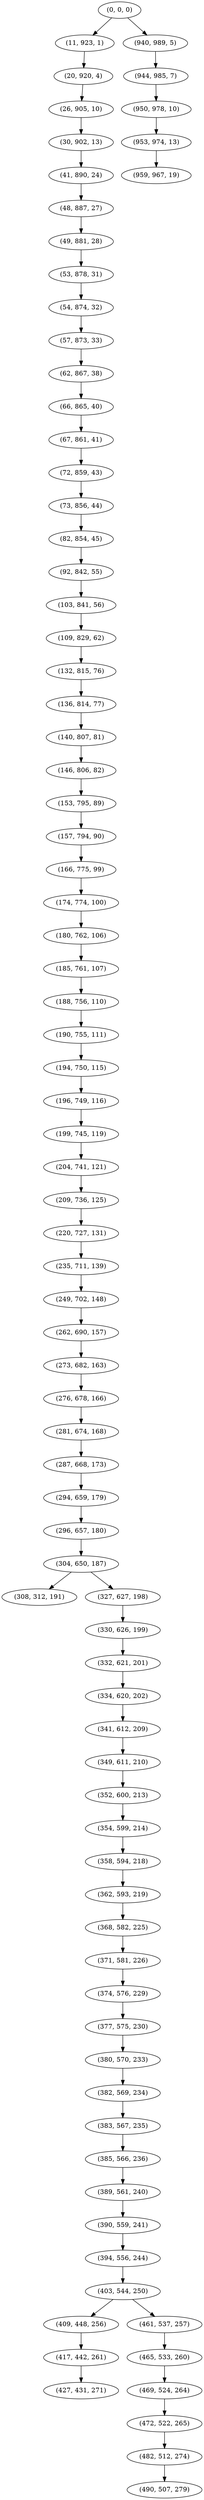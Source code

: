 digraph tree {
    "(0, 0, 0)";
    "(11, 923, 1)";
    "(20, 920, 4)";
    "(26, 905, 10)";
    "(30, 902, 13)";
    "(41, 890, 24)";
    "(48, 887, 27)";
    "(49, 881, 28)";
    "(53, 878, 31)";
    "(54, 874, 32)";
    "(57, 873, 33)";
    "(62, 867, 38)";
    "(66, 865, 40)";
    "(67, 861, 41)";
    "(72, 859, 43)";
    "(73, 856, 44)";
    "(82, 854, 45)";
    "(92, 842, 55)";
    "(103, 841, 56)";
    "(109, 829, 62)";
    "(132, 815, 76)";
    "(136, 814, 77)";
    "(140, 807, 81)";
    "(146, 806, 82)";
    "(153, 795, 89)";
    "(157, 794, 90)";
    "(166, 775, 99)";
    "(174, 774, 100)";
    "(180, 762, 106)";
    "(185, 761, 107)";
    "(188, 756, 110)";
    "(190, 755, 111)";
    "(194, 750, 115)";
    "(196, 749, 116)";
    "(199, 745, 119)";
    "(204, 741, 121)";
    "(209, 736, 125)";
    "(220, 727, 131)";
    "(235, 711, 139)";
    "(249, 702, 148)";
    "(262, 690, 157)";
    "(273, 682, 163)";
    "(276, 678, 166)";
    "(281, 674, 168)";
    "(287, 668, 173)";
    "(294, 659, 179)";
    "(296, 657, 180)";
    "(304, 650, 187)";
    "(308, 312, 191)";
    "(327, 627, 198)";
    "(330, 626, 199)";
    "(332, 621, 201)";
    "(334, 620, 202)";
    "(341, 612, 209)";
    "(349, 611, 210)";
    "(352, 600, 213)";
    "(354, 599, 214)";
    "(358, 594, 218)";
    "(362, 593, 219)";
    "(368, 582, 225)";
    "(371, 581, 226)";
    "(374, 576, 229)";
    "(377, 575, 230)";
    "(380, 570, 233)";
    "(382, 569, 234)";
    "(383, 567, 235)";
    "(385, 566, 236)";
    "(389, 561, 240)";
    "(390, 559, 241)";
    "(394, 556, 244)";
    "(403, 544, 250)";
    "(409, 448, 256)";
    "(417, 442, 261)";
    "(427, 431, 271)";
    "(461, 537, 257)";
    "(465, 533, 260)";
    "(469, 524, 264)";
    "(472, 522, 265)";
    "(482, 512, 274)";
    "(490, 507, 279)";
    "(940, 989, 5)";
    "(944, 985, 7)";
    "(950, 978, 10)";
    "(953, 974, 13)";
    "(959, 967, 19)";
    "(0, 0, 0)" -> "(11, 923, 1)";
    "(0, 0, 0)" -> "(940, 989, 5)";
    "(11, 923, 1)" -> "(20, 920, 4)";
    "(20, 920, 4)" -> "(26, 905, 10)";
    "(26, 905, 10)" -> "(30, 902, 13)";
    "(30, 902, 13)" -> "(41, 890, 24)";
    "(41, 890, 24)" -> "(48, 887, 27)";
    "(48, 887, 27)" -> "(49, 881, 28)";
    "(49, 881, 28)" -> "(53, 878, 31)";
    "(53, 878, 31)" -> "(54, 874, 32)";
    "(54, 874, 32)" -> "(57, 873, 33)";
    "(57, 873, 33)" -> "(62, 867, 38)";
    "(62, 867, 38)" -> "(66, 865, 40)";
    "(66, 865, 40)" -> "(67, 861, 41)";
    "(67, 861, 41)" -> "(72, 859, 43)";
    "(72, 859, 43)" -> "(73, 856, 44)";
    "(73, 856, 44)" -> "(82, 854, 45)";
    "(82, 854, 45)" -> "(92, 842, 55)";
    "(92, 842, 55)" -> "(103, 841, 56)";
    "(103, 841, 56)" -> "(109, 829, 62)";
    "(109, 829, 62)" -> "(132, 815, 76)";
    "(132, 815, 76)" -> "(136, 814, 77)";
    "(136, 814, 77)" -> "(140, 807, 81)";
    "(140, 807, 81)" -> "(146, 806, 82)";
    "(146, 806, 82)" -> "(153, 795, 89)";
    "(153, 795, 89)" -> "(157, 794, 90)";
    "(157, 794, 90)" -> "(166, 775, 99)";
    "(166, 775, 99)" -> "(174, 774, 100)";
    "(174, 774, 100)" -> "(180, 762, 106)";
    "(180, 762, 106)" -> "(185, 761, 107)";
    "(185, 761, 107)" -> "(188, 756, 110)";
    "(188, 756, 110)" -> "(190, 755, 111)";
    "(190, 755, 111)" -> "(194, 750, 115)";
    "(194, 750, 115)" -> "(196, 749, 116)";
    "(196, 749, 116)" -> "(199, 745, 119)";
    "(199, 745, 119)" -> "(204, 741, 121)";
    "(204, 741, 121)" -> "(209, 736, 125)";
    "(209, 736, 125)" -> "(220, 727, 131)";
    "(220, 727, 131)" -> "(235, 711, 139)";
    "(235, 711, 139)" -> "(249, 702, 148)";
    "(249, 702, 148)" -> "(262, 690, 157)";
    "(262, 690, 157)" -> "(273, 682, 163)";
    "(273, 682, 163)" -> "(276, 678, 166)";
    "(276, 678, 166)" -> "(281, 674, 168)";
    "(281, 674, 168)" -> "(287, 668, 173)";
    "(287, 668, 173)" -> "(294, 659, 179)";
    "(294, 659, 179)" -> "(296, 657, 180)";
    "(296, 657, 180)" -> "(304, 650, 187)";
    "(304, 650, 187)" -> "(308, 312, 191)";
    "(304, 650, 187)" -> "(327, 627, 198)";
    "(327, 627, 198)" -> "(330, 626, 199)";
    "(330, 626, 199)" -> "(332, 621, 201)";
    "(332, 621, 201)" -> "(334, 620, 202)";
    "(334, 620, 202)" -> "(341, 612, 209)";
    "(341, 612, 209)" -> "(349, 611, 210)";
    "(349, 611, 210)" -> "(352, 600, 213)";
    "(352, 600, 213)" -> "(354, 599, 214)";
    "(354, 599, 214)" -> "(358, 594, 218)";
    "(358, 594, 218)" -> "(362, 593, 219)";
    "(362, 593, 219)" -> "(368, 582, 225)";
    "(368, 582, 225)" -> "(371, 581, 226)";
    "(371, 581, 226)" -> "(374, 576, 229)";
    "(374, 576, 229)" -> "(377, 575, 230)";
    "(377, 575, 230)" -> "(380, 570, 233)";
    "(380, 570, 233)" -> "(382, 569, 234)";
    "(382, 569, 234)" -> "(383, 567, 235)";
    "(383, 567, 235)" -> "(385, 566, 236)";
    "(385, 566, 236)" -> "(389, 561, 240)";
    "(389, 561, 240)" -> "(390, 559, 241)";
    "(390, 559, 241)" -> "(394, 556, 244)";
    "(394, 556, 244)" -> "(403, 544, 250)";
    "(403, 544, 250)" -> "(409, 448, 256)";
    "(403, 544, 250)" -> "(461, 537, 257)";
    "(409, 448, 256)" -> "(417, 442, 261)";
    "(417, 442, 261)" -> "(427, 431, 271)";
    "(461, 537, 257)" -> "(465, 533, 260)";
    "(465, 533, 260)" -> "(469, 524, 264)";
    "(469, 524, 264)" -> "(472, 522, 265)";
    "(472, 522, 265)" -> "(482, 512, 274)";
    "(482, 512, 274)" -> "(490, 507, 279)";
    "(940, 989, 5)" -> "(944, 985, 7)";
    "(944, 985, 7)" -> "(950, 978, 10)";
    "(950, 978, 10)" -> "(953, 974, 13)";
    "(953, 974, 13)" -> "(959, 967, 19)";
}

